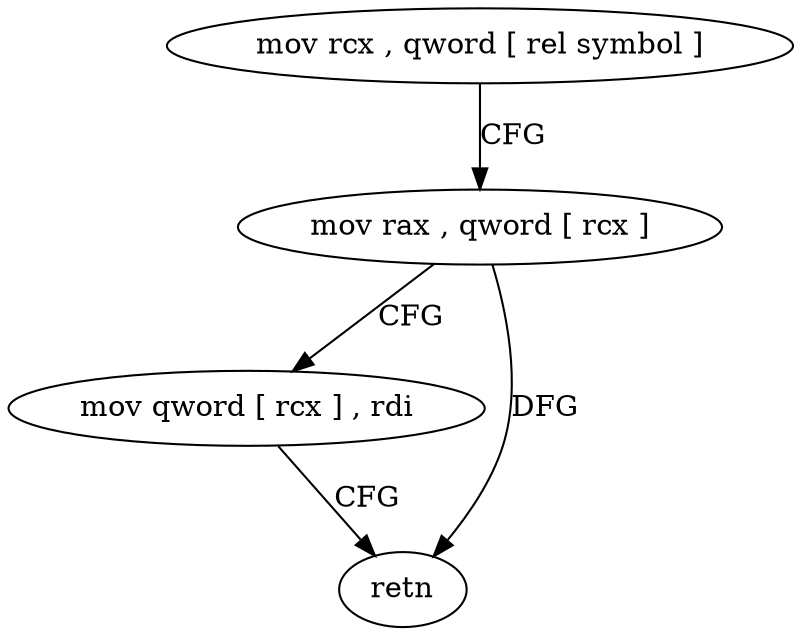 digraph "func" {
"201360" [label = "mov rcx , qword [ rel symbol ]" ]
"201367" [label = "mov rax , qword [ rcx ]" ]
"201370" [label = "mov qword [ rcx ] , rdi" ]
"201373" [label = "retn" ]
"201360" -> "201367" [ label = "CFG" ]
"201367" -> "201370" [ label = "CFG" ]
"201367" -> "201373" [ label = "DFG" ]
"201370" -> "201373" [ label = "CFG" ]
}
